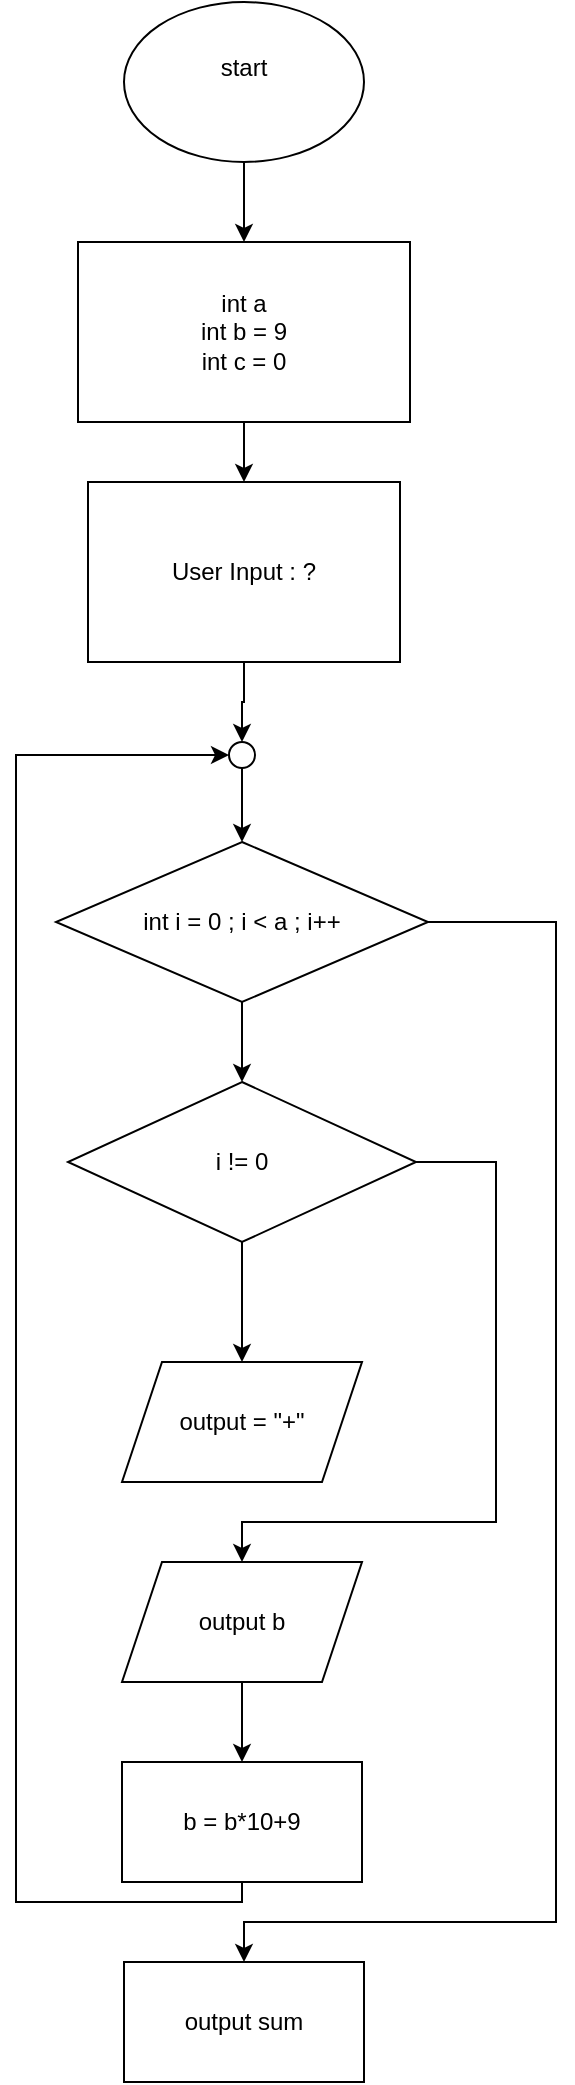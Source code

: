 <mxfile version="20.7.3" type="device"><diagram id="4siY_OshkjCYiQu0jWGi" name="หน้า-1"><mxGraphModel dx="944" dy="1490" grid="1" gridSize="10" guides="1" tooltips="1" connect="1" arrows="1" fold="1" page="1" pageScale="1" pageWidth="827" pageHeight="1169" math="0" shadow="0"><root><mxCell id="0"/><mxCell id="1" parent="0"/><mxCell id="xHcnP_InJtdWxMS-1Gka-3" style="edgeStyle=orthogonalEdgeStyle;rounded=0;orthogonalLoop=1;jettySize=auto;html=1;entryX=0.5;entryY=0;entryDx=0;entryDy=0;" edge="1" parent="1" source="xHcnP_InJtdWxMS-1Gka-1" target="xHcnP_InJtdWxMS-1Gka-2"><mxGeometry relative="1" as="geometry"/></mxCell><mxCell id="xHcnP_InJtdWxMS-1Gka-1" value="&lt;div&gt;start&lt;/div&gt;&lt;div&gt;&lt;br&gt;&lt;/div&gt;" style="ellipse;whiteSpace=wrap;html=1;" vertex="1" parent="1"><mxGeometry x="354" y="40" width="120" height="80" as="geometry"/></mxCell><mxCell id="xHcnP_InJtdWxMS-1Gka-5" style="edgeStyle=orthogonalEdgeStyle;rounded=0;orthogonalLoop=1;jettySize=auto;html=1;entryX=0.5;entryY=0;entryDx=0;entryDy=0;" edge="1" parent="1" source="xHcnP_InJtdWxMS-1Gka-2" target="xHcnP_InJtdWxMS-1Gka-4"><mxGeometry relative="1" as="geometry"/></mxCell><mxCell id="xHcnP_InJtdWxMS-1Gka-2" value="int a&lt;br&gt;&lt;div&gt;int b = 9&lt;/div&gt;&lt;div&gt;int c = 0&lt;br&gt;&lt;/div&gt;" style="rounded=0;whiteSpace=wrap;html=1;" vertex="1" parent="1"><mxGeometry x="331" y="160" width="166" height="90" as="geometry"/></mxCell><mxCell id="xHcnP_InJtdWxMS-1Gka-9" style="edgeStyle=orthogonalEdgeStyle;rounded=0;orthogonalLoop=1;jettySize=auto;html=1;entryX=0.5;entryY=0;entryDx=0;entryDy=0;" edge="1" parent="1" source="xHcnP_InJtdWxMS-1Gka-4" target="xHcnP_InJtdWxMS-1Gka-8"><mxGeometry relative="1" as="geometry"/></mxCell><mxCell id="xHcnP_InJtdWxMS-1Gka-4" value="User Input : ?" style="rounded=0;whiteSpace=wrap;html=1;" vertex="1" parent="1"><mxGeometry x="336" y="280" width="156" height="90" as="geometry"/></mxCell><mxCell id="xHcnP_InJtdWxMS-1Gka-14" style="edgeStyle=orthogonalEdgeStyle;rounded=0;orthogonalLoop=1;jettySize=auto;html=1;entryX=0.5;entryY=0;entryDx=0;entryDy=0;" edge="1" parent="1" source="xHcnP_InJtdWxMS-1Gka-6" target="xHcnP_InJtdWxMS-1Gka-11"><mxGeometry relative="1" as="geometry"/></mxCell><mxCell id="xHcnP_InJtdWxMS-1Gka-21" style="edgeStyle=orthogonalEdgeStyle;rounded=0;orthogonalLoop=1;jettySize=auto;html=1;entryX=0.5;entryY=0;entryDx=0;entryDy=0;" edge="1" parent="1" source="xHcnP_InJtdWxMS-1Gka-6" target="xHcnP_InJtdWxMS-1Gka-17"><mxGeometry relative="1" as="geometry"><Array as="points"><mxPoint x="570" y="500"/><mxPoint x="570" y="1000"/><mxPoint x="414" y="1000"/></Array></mxGeometry></mxCell><mxCell id="xHcnP_InJtdWxMS-1Gka-6" value="int i = 0 ; i &amp;lt; a ; i++" style="rhombus;whiteSpace=wrap;html=1;" vertex="1" parent="1"><mxGeometry x="320" y="460" width="186" height="80" as="geometry"/></mxCell><mxCell id="xHcnP_InJtdWxMS-1Gka-10" style="edgeStyle=orthogonalEdgeStyle;rounded=0;orthogonalLoop=1;jettySize=auto;html=1;entryX=0.5;entryY=0;entryDx=0;entryDy=0;" edge="1" parent="1" source="xHcnP_InJtdWxMS-1Gka-8" target="xHcnP_InJtdWxMS-1Gka-6"><mxGeometry relative="1" as="geometry"/></mxCell><mxCell id="xHcnP_InJtdWxMS-1Gka-8" value="" style="ellipse;whiteSpace=wrap;html=1;aspect=fixed;" vertex="1" parent="1"><mxGeometry x="406.5" y="410" width="13" height="13" as="geometry"/></mxCell><mxCell id="xHcnP_InJtdWxMS-1Gka-13" style="edgeStyle=orthogonalEdgeStyle;rounded=0;orthogonalLoop=1;jettySize=auto;html=1;entryX=0.5;entryY=0;entryDx=0;entryDy=0;" edge="1" parent="1" source="xHcnP_InJtdWxMS-1Gka-11" target="xHcnP_InJtdWxMS-1Gka-12"><mxGeometry relative="1" as="geometry"/></mxCell><mxCell id="xHcnP_InJtdWxMS-1Gka-18" style="edgeStyle=orthogonalEdgeStyle;rounded=0;orthogonalLoop=1;jettySize=auto;html=1;entryX=0.5;entryY=0;entryDx=0;entryDy=0;" edge="1" parent="1" source="xHcnP_InJtdWxMS-1Gka-11" target="xHcnP_InJtdWxMS-1Gka-15"><mxGeometry relative="1" as="geometry"><Array as="points"><mxPoint x="540" y="620"/><mxPoint x="540" y="800"/><mxPoint x="413" y="800"/></Array></mxGeometry></mxCell><mxCell id="xHcnP_InJtdWxMS-1Gka-11" value="i != 0" style="rhombus;whiteSpace=wrap;html=1;" vertex="1" parent="1"><mxGeometry x="326" y="580" width="174" height="80" as="geometry"/></mxCell><mxCell id="xHcnP_InJtdWxMS-1Gka-12" value="output = &quot;+&quot;" style="shape=parallelogram;perimeter=parallelogramPerimeter;whiteSpace=wrap;html=1;fixedSize=1;" vertex="1" parent="1"><mxGeometry x="353" y="720" width="120" height="60" as="geometry"/></mxCell><mxCell id="xHcnP_InJtdWxMS-1Gka-19" style="edgeStyle=orthogonalEdgeStyle;rounded=0;orthogonalLoop=1;jettySize=auto;html=1;entryX=0.5;entryY=0;entryDx=0;entryDy=0;" edge="1" parent="1" source="xHcnP_InJtdWxMS-1Gka-15" target="xHcnP_InJtdWxMS-1Gka-16"><mxGeometry relative="1" as="geometry"/></mxCell><mxCell id="xHcnP_InJtdWxMS-1Gka-15" value="output b" style="shape=parallelogram;perimeter=parallelogramPerimeter;whiteSpace=wrap;html=1;fixedSize=1;" vertex="1" parent="1"><mxGeometry x="353" y="820" width="120" height="60" as="geometry"/></mxCell><mxCell id="xHcnP_InJtdWxMS-1Gka-20" style="edgeStyle=orthogonalEdgeStyle;rounded=0;orthogonalLoop=1;jettySize=auto;html=1;entryX=0;entryY=0.5;entryDx=0;entryDy=0;" edge="1" parent="1" source="xHcnP_InJtdWxMS-1Gka-16" target="xHcnP_InJtdWxMS-1Gka-8"><mxGeometry relative="1" as="geometry"><Array as="points"><mxPoint x="413" y="990"/><mxPoint x="300" y="990"/><mxPoint x="300" y="416"/></Array></mxGeometry></mxCell><mxCell id="xHcnP_InJtdWxMS-1Gka-16" value="b = b*10+9" style="rounded=0;whiteSpace=wrap;html=1;" vertex="1" parent="1"><mxGeometry x="353" y="920" width="120" height="60" as="geometry"/></mxCell><mxCell id="xHcnP_InJtdWxMS-1Gka-17" value="output sum" style="rounded=0;whiteSpace=wrap;html=1;" vertex="1" parent="1"><mxGeometry x="354" y="1020" width="120" height="60" as="geometry"/></mxCell></root></mxGraphModel></diagram></mxfile>